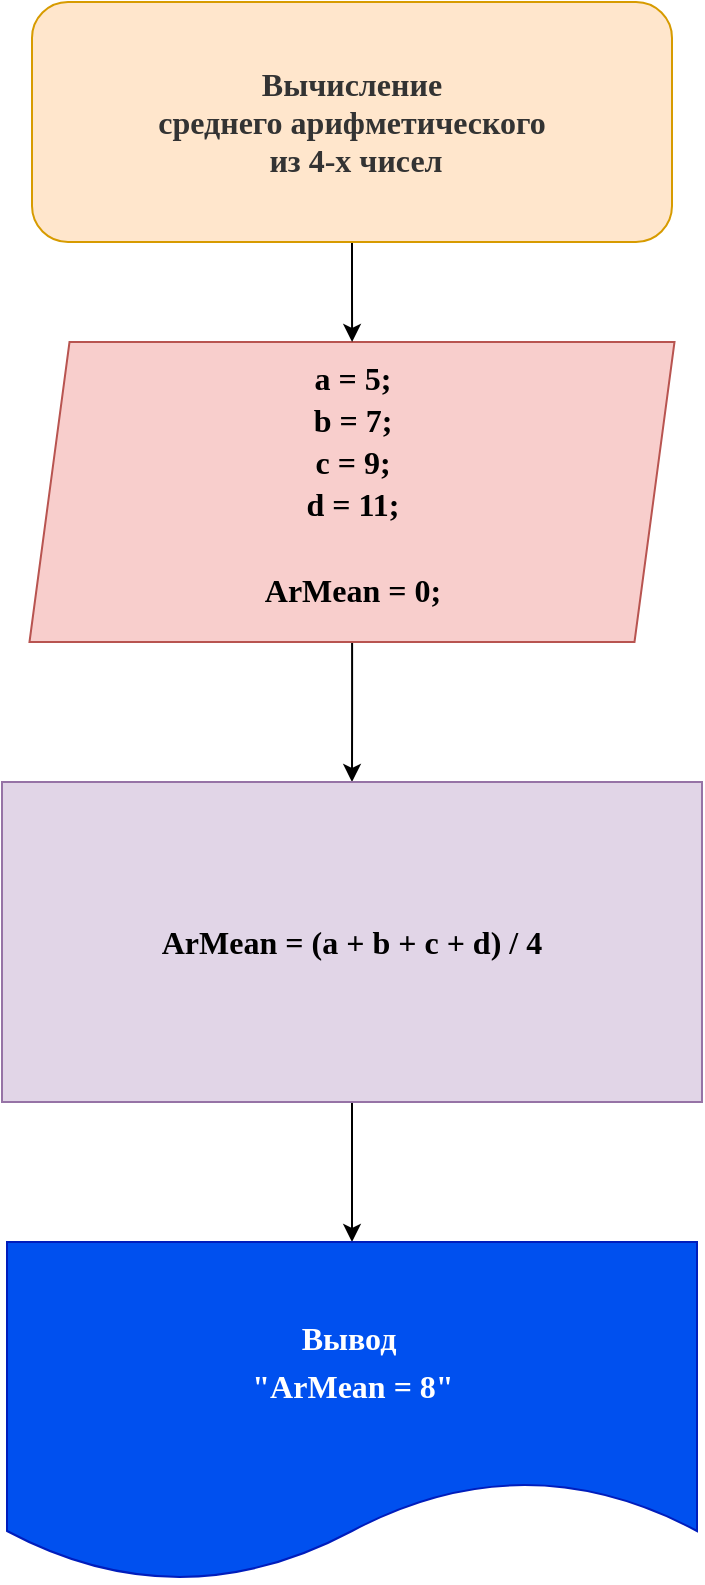 <mxfile version="20.3.3" type="github">
  <diagram id="JSsoLerhAI2nsH8LYzoI" name="Страница 1">
    <mxGraphModel dx="1616" dy="900" grid="1" gridSize="10" guides="1" tooltips="1" connect="1" arrows="1" fold="1" page="1" pageScale="1" pageWidth="827" pageHeight="1169" math="0" shadow="0">
      <root>
        <mxCell id="0" />
        <mxCell id="1" parent="0" />
        <mxCell id="irI6KvaJfeKcy1WvKLn3-7" value="" style="edgeStyle=orthogonalEdgeStyle;rounded=0;orthogonalLoop=1;jettySize=auto;html=1;fontFamily=Verdana;" parent="1" source="irI6KvaJfeKcy1WvKLn3-2" target="irI6KvaJfeKcy1WvKLn3-6" edge="1">
          <mxGeometry relative="1" as="geometry" />
        </mxCell>
        <mxCell id="irI6KvaJfeKcy1WvKLn3-2" value="&lt;p style=&quot;line-height: 1.2; font-size: 16px;&quot;&gt;&lt;font style=&quot;font-size: 16px; line-height: 1.3;&quot;&gt;a = 5;&lt;br&gt;b = 7;&lt;br&gt;c = 9;&lt;br&gt;d = 11;&lt;/font&gt;&lt;/p&gt;&lt;p style=&quot;line-height: 2.1; font-size: 16px;&quot;&gt;&lt;span style=&quot;background-color: initial;&quot;&gt;&lt;font style=&quot;font-size: 16px; line-height: 1.2;&quot;&gt;ArMean = 0;&lt;/font&gt;&lt;/span&gt;&lt;/p&gt;" style="shape=parallelogram;perimeter=parallelogramPerimeter;whiteSpace=wrap;html=1;fixedSize=1;fillColor=#f8cecc;strokeColor=#b85450;fontFamily=Verdana;fontStyle=1" parent="1" vertex="1">
          <mxGeometry x="248.75" y="180" width="322.5" height="150" as="geometry" />
        </mxCell>
        <mxCell id="irI6KvaJfeKcy1WvKLn3-9" value="" style="edgeStyle=orthogonalEdgeStyle;rounded=0;orthogonalLoop=1;jettySize=auto;html=1;fontFamily=Verdana;" parent="1" source="irI6KvaJfeKcy1WvKLn3-6" target="irI6KvaJfeKcy1WvKLn3-8" edge="1">
          <mxGeometry relative="1" as="geometry" />
        </mxCell>
        <mxCell id="irI6KvaJfeKcy1WvKLn3-6" value="&lt;font style=&quot;font-size: 16px;&quot;&gt;ArMean = (a + b + c + d) / 4&lt;/font&gt;" style="whiteSpace=wrap;html=1;fontFamily=Verdana;fillColor=#e1d5e7;strokeColor=#9673a6;fontStyle=1;" parent="1" vertex="1">
          <mxGeometry x="235" y="400" width="350" height="160" as="geometry" />
        </mxCell>
        <mxCell id="irI6KvaJfeKcy1WvKLn3-8" value="&lt;font style=&quot;font-size: 16px; line-height: 1.5;&quot;&gt;Вывод&amp;nbsp; &lt;br&gt;&quot;ArMean = 8&quot;&lt;/font&gt;" style="shape=document;whiteSpace=wrap;html=1;boundedLbl=1;fontFamily=Verdana;fillColor=#0050ef;strokeColor=#001DBC;fontStyle=1;fontColor=#ffffff;" parent="1" vertex="1">
          <mxGeometry x="237.5" y="630" width="345" height="170" as="geometry" />
        </mxCell>
        <mxCell id="bc77YkjF6ze5RHih_S25-2" value="" style="edgeStyle=orthogonalEdgeStyle;rounded=0;orthogonalLoop=1;jettySize=auto;html=1;" edge="1" parent="1" source="bc77YkjF6ze5RHih_S25-1" target="irI6KvaJfeKcy1WvKLn3-2">
          <mxGeometry relative="1" as="geometry" />
        </mxCell>
        <mxCell id="bc77YkjF6ze5RHih_S25-1" value="&lt;font style=&quot;font-size: 16px;&quot;&gt;&lt;b style=&quot;color: rgb(51, 51, 51); font-family: Verdana;&quot;&gt;Вычисление&lt;br&gt;среднего арифметического&lt;br&gt;&amp;nbsp;из 4-х чисел&lt;/b&gt;&lt;br&gt;&lt;/font&gt;" style="rounded=1;whiteSpace=wrap;html=1;strokeWidth=1;fillColor=#ffe6cc;strokeColor=#d79b00;" vertex="1" parent="1">
          <mxGeometry x="250" y="10" width="320" height="120" as="geometry" />
        </mxCell>
      </root>
    </mxGraphModel>
  </diagram>
</mxfile>
